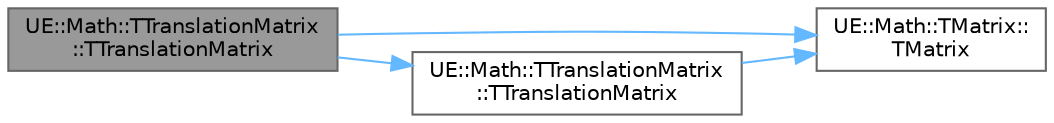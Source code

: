 digraph "UE::Math::TTranslationMatrix::TTranslationMatrix"
{
 // INTERACTIVE_SVG=YES
 // LATEX_PDF_SIZE
  bgcolor="transparent";
  edge [fontname=Helvetica,fontsize=10,labelfontname=Helvetica,labelfontsize=10];
  node [fontname=Helvetica,fontsize=10,shape=box,height=0.2,width=0.4];
  rankdir="LR";
  Node1 [id="Node000001",label="UE::Math::TTranslationMatrix\l::TTranslationMatrix",height=0.2,width=0.4,color="gray40", fillcolor="grey60", style="filled", fontcolor="black",tooltip=" "];
  Node1 -> Node2 [id="edge1_Node000001_Node000002",color="steelblue1",style="solid",tooltip=" "];
  Node2 [id="Node000002",label="UE::Math::TMatrix::\lTMatrix",height=0.2,width=0.4,color="grey40", fillcolor="white", style="filled",URL="$d6/d69/structUE_1_1Math_1_1TMatrix.html#a5917cf3f51ddc9325f1f145db99ab448",tooltip=" "];
  Node1 -> Node3 [id="edge2_Node000001_Node000003",color="steelblue1",style="solid",tooltip=" "];
  Node3 [id="Node000003",label="UE::Math::TTranslationMatrix\l::TTranslationMatrix",height=0.2,width=0.4,color="grey40", fillcolor="white", style="filled",URL="$d9/d2f/structUE_1_1Math_1_1TTranslationMatrix.html#a41df63d56fdab6fbd3719d0be833188e",tooltip="Constructor translation matrix based on given vector."];
  Node3 -> Node2 [id="edge3_Node000003_Node000002",color="steelblue1",style="solid",tooltip=" "];
}
